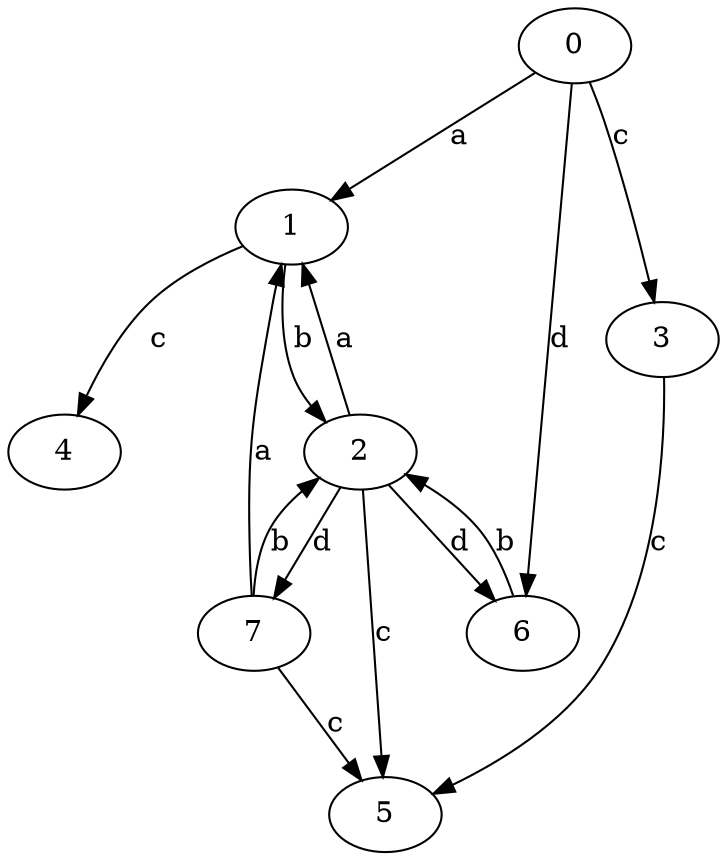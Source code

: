 strict digraph  {
0;
1;
2;
3;
4;
5;
6;
7;
0 -> 1  [label=a];
0 -> 3  [label=c];
0 -> 6  [label=d];
1 -> 2  [label=b];
1 -> 4  [label=c];
2 -> 1  [label=a];
2 -> 5  [label=c];
2 -> 6  [label=d];
2 -> 7  [label=d];
3 -> 5  [label=c];
6 -> 2  [label=b];
7 -> 1  [label=a];
7 -> 2  [label=b];
7 -> 5  [label=c];
}
